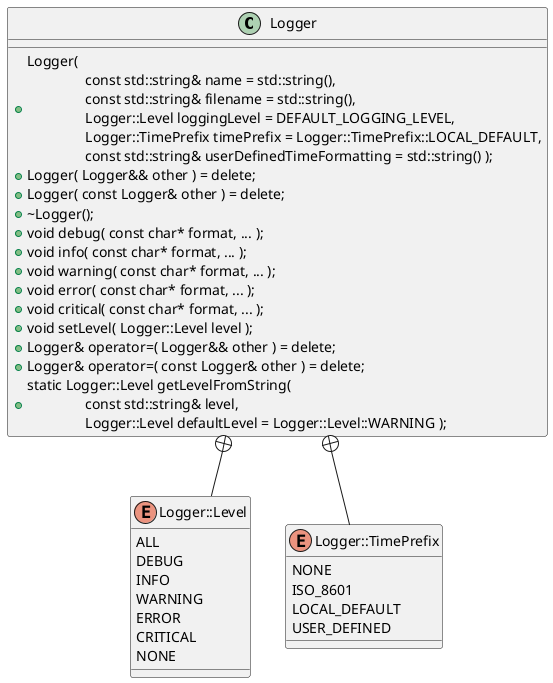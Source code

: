 @startuml

class "Logger"
{
+{method} Logger(\n \
	\tconst std::string& name = std::string(),\n \
	\tconst std::string& filename = std::string(),\n \
	\tLogger::Level loggingLevel = DEFAULT_LOGGING_LEVEL,\n \
	\tLogger::TimePrefix timePrefix = Logger::TimePrefix::LOCAL_DEFAULT,\n \
	\tconst std::string& userDefinedTimeFormatting = std::string() );
+{method} Logger( Logger&& other ) = delete;
+{method} Logger( const Logger& other ) = delete;
+{method} ~Logger();
+{method} void debug( const char* format, ... );
+{method} void info( const char* format, ... );
+{method} void warning( const char* format, ... );
+{method} void error( const char* format, ... );
+{method} void critical( const char* format, ... );
+{method} void setLevel( Logger::Level level );
+{method} Logger& operator=( Logger&& other ) = delete;
+{method} Logger& operator=( const Logger& other ) = delete;
+{method} static Logger::Level getLevelFromString(\n \
	\tconst std::string& level,\n \
	\tLogger::Level defaultLevel = Logger::Level::WARNING );
}

enum "Logger::Level"
{
ALL
DEBUG
INFO
WARNING
ERROR
CRITICAL
NONE
}

enum "Logger::TimePrefix"
{
NONE
ISO_8601
LOCAL_DEFAULT
USER_DEFINED
}

"Logger" +-- "Logger::Level"
"Logger" +-- "Logger::TimePrefix"

@enduml
